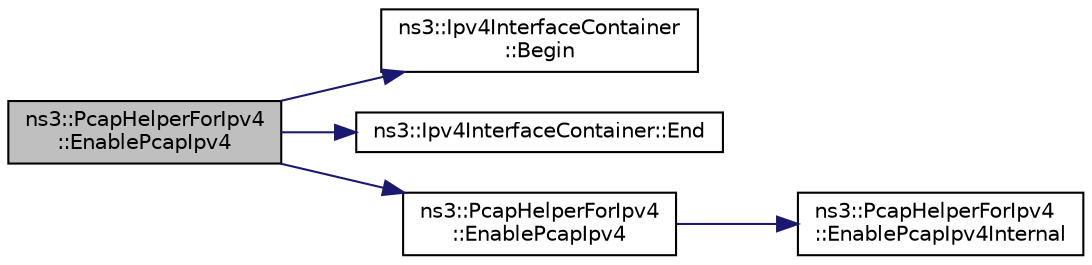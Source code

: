 digraph "ns3::PcapHelperForIpv4::EnablePcapIpv4"
{
  edge [fontname="Helvetica",fontsize="10",labelfontname="Helvetica",labelfontsize="10"];
  node [fontname="Helvetica",fontsize="10",shape=record];
  rankdir="LR";
  Node1 [label="ns3::PcapHelperForIpv4\l::EnablePcapIpv4",height=0.2,width=0.4,color="black", fillcolor="grey75", style="filled", fontcolor="black"];
  Node1 -> Node2 [color="midnightblue",fontsize="10",style="solid"];
  Node2 [label="ns3::Ipv4InterfaceContainer\l::Begin",height=0.2,width=0.4,color="black", fillcolor="white", style="filled",URL="$d6/d02/classns3_1_1Ipv4InterfaceContainer.html#a1f39f80de81e0b74362867a8f89264c9",tooltip="Get an iterator which refers to the first pair in the container. "];
  Node1 -> Node3 [color="midnightblue",fontsize="10",style="solid"];
  Node3 [label="ns3::Ipv4InterfaceContainer::End",height=0.2,width=0.4,color="black", fillcolor="white", style="filled",URL="$d6/d02/classns3_1_1Ipv4InterfaceContainer.html#aa3173d4d097db7ebf17fc1cb84d06596",tooltip="Get an iterator which indicates past-the-last Node in the container. "];
  Node1 -> Node4 [color="midnightblue",fontsize="10",style="solid"];
  Node4 [label="ns3::PcapHelperForIpv4\l::EnablePcapIpv4",height=0.2,width=0.4,color="black", fillcolor="white", style="filled",URL="$d0/da6/classns3_1_1PcapHelperForIpv4.html#a90f0bbea2e43dd6b3106232809c6de41",tooltip="Enable pcap output the indicated Ipv4 and interface pair. "];
  Node4 -> Node5 [color="midnightblue",fontsize="10",style="solid"];
  Node5 [label="ns3::PcapHelperForIpv4\l::EnablePcapIpv4Internal",height=0.2,width=0.4,color="black", fillcolor="white", style="filled",URL="$d0/da6/classns3_1_1PcapHelperForIpv4.html#a53c5d7ab4e9cd1f079d1ea3be49787ea",tooltip="Enable pcap output the indicated Ipv4 and interface pair. "];
}
